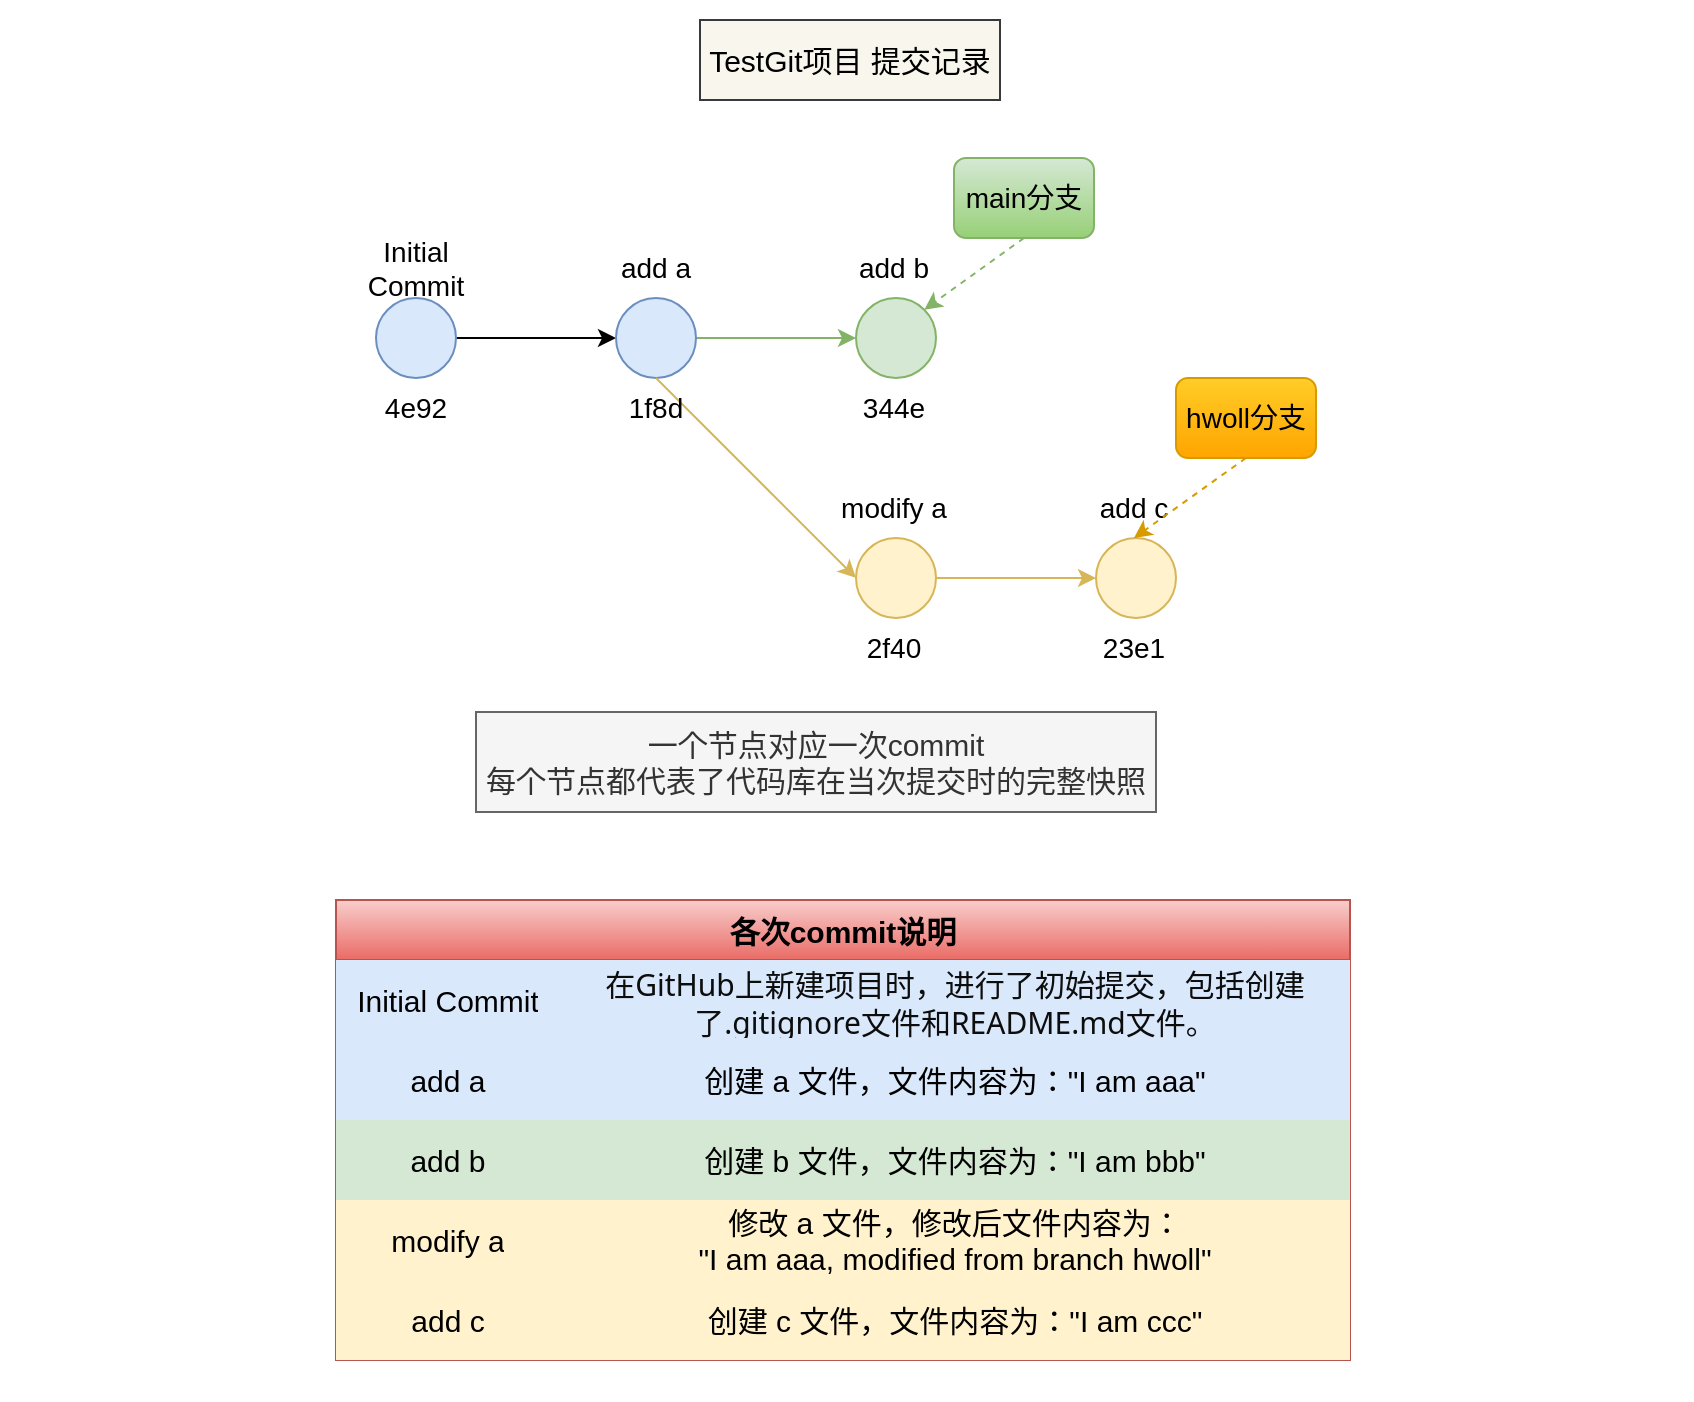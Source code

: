<mxfile>
    <diagram id="bHTJLvPFvvXJfZR5n1sB" name="Page-1">
        <mxGraphModel dx="785" dy="985" grid="0" gridSize="10" guides="1" tooltips="1" connect="1" arrows="1" fold="1" page="0" pageScale="1" pageWidth="850" pageHeight="1100" background="#ffffff" math="0" shadow="0">
            <root>
                <mxCell id="0"/>
                <mxCell id="1" parent="0"/>
                <mxCell id="11" style="edgeStyle=none;html=1;exitX=1;exitY=0.5;exitDx=0;exitDy=0;entryX=0;entryY=0.5;entryDx=0;entryDy=0;fontSize=14;" parent="1" source="2" target="5" edge="1">
                    <mxGeometry relative="1" as="geometry"/>
                </mxCell>
                <mxCell id="2" value="" style="ellipse;whiteSpace=wrap;html=1;aspect=fixed;fillColor=#dae8fc;strokeColor=#6c8ebf;fontSize=14;" parent="1" vertex="1">
                    <mxGeometry x="188" y="-1" width="40" height="40" as="geometry"/>
                </mxCell>
                <mxCell id="3" value="Initial Commit" style="text;html=1;strokeColor=none;fillColor=none;align=center;verticalAlign=middle;whiteSpace=wrap;rounded=0;fontSize=14;" parent="1" vertex="1">
                    <mxGeometry x="168" y="-31" width="80" height="30" as="geometry"/>
                </mxCell>
                <mxCell id="4" value="4e92" style="text;html=1;strokeColor=none;fillColor=none;align=center;verticalAlign=middle;whiteSpace=wrap;rounded=0;fontSize=14;" parent="1" vertex="1">
                    <mxGeometry x="178" y="39" width="60" height="30" as="geometry"/>
                </mxCell>
                <mxCell id="12" style="edgeStyle=none;html=1;exitX=1;exitY=0.5;exitDx=0;exitDy=0;entryX=0;entryY=0.5;entryDx=0;entryDy=0;fontSize=14;fillColor=#d5e8d4;strokeColor=#82b366;" parent="1" source="5" target="8" edge="1">
                    <mxGeometry relative="1" as="geometry"/>
                </mxCell>
                <mxCell id="5" value="" style="ellipse;whiteSpace=wrap;html=1;aspect=fixed;fillColor=#dae8fc;strokeColor=#6c8ebf;fontSize=14;" parent="1" vertex="1">
                    <mxGeometry x="308" y="-1" width="40" height="40" as="geometry"/>
                </mxCell>
                <mxCell id="6" value="add a" style="text;html=1;strokeColor=none;fillColor=none;align=center;verticalAlign=middle;whiteSpace=wrap;rounded=0;fontSize=14;" parent="1" vertex="1">
                    <mxGeometry x="288" y="-31" width="80" height="30" as="geometry"/>
                </mxCell>
                <mxCell id="24" style="edgeStyle=none;html=1;exitX=0.5;exitY=0;exitDx=0;exitDy=0;entryX=0;entryY=0.5;entryDx=0;entryDy=0;fontSize=14;fillColor=#fff2cc;strokeColor=#d6b656;" parent="1" source="7" target="17" edge="1">
                    <mxGeometry relative="1" as="geometry"/>
                </mxCell>
                <mxCell id="7" value="1f8d" style="text;html=1;strokeColor=none;fillColor=none;align=center;verticalAlign=middle;whiteSpace=wrap;rounded=0;fontSize=14;" parent="1" vertex="1">
                    <mxGeometry x="298" y="39" width="60" height="30" as="geometry"/>
                </mxCell>
                <mxCell id="8" value="" style="ellipse;whiteSpace=wrap;html=1;aspect=fixed;fillColor=#d5e8d4;strokeColor=#82b366;fontSize=14;" parent="1" vertex="1">
                    <mxGeometry x="428" y="-1" width="40" height="40" as="geometry"/>
                </mxCell>
                <mxCell id="9" value="add b" style="text;html=1;strokeColor=none;fillColor=none;align=center;verticalAlign=middle;whiteSpace=wrap;rounded=0;fontSize=14;" parent="1" vertex="1">
                    <mxGeometry x="407" y="-31" width="80" height="30" as="geometry"/>
                </mxCell>
                <mxCell id="10" value="344e" style="text;html=1;strokeColor=none;fillColor=none;align=center;verticalAlign=middle;whiteSpace=wrap;rounded=0;fontSize=14;" parent="1" vertex="1">
                    <mxGeometry x="417" y="39" width="60" height="30" as="geometry"/>
                </mxCell>
                <mxCell id="13" value="一个节点对应一次commit&lt;br style=&quot;font-size: 15px;&quot;&gt;每个节点都代表了代码库在当次提交时的完整快照" style="text;html=1;strokeColor=#666666;fillColor=#f5f5f5;align=center;verticalAlign=middle;whiteSpace=wrap;rounded=0;fontColor=#333333;fontSize=15;" parent="1" vertex="1">
                    <mxGeometry x="238" y="206" width="340" height="50" as="geometry"/>
                </mxCell>
                <mxCell id="23" style="edgeStyle=none;html=1;exitX=1;exitY=0.5;exitDx=0;exitDy=0;entryX=0;entryY=0.5;entryDx=0;entryDy=0;fontSize=14;fillColor=#fff2cc;strokeColor=#d6b656;" parent="1" source="17" target="20" edge="1">
                    <mxGeometry relative="1" as="geometry"/>
                </mxCell>
                <mxCell id="17" value="" style="ellipse;whiteSpace=wrap;html=1;aspect=fixed;fillColor=#fff2cc;strokeColor=#d6b656;fontSize=14;" parent="1" vertex="1">
                    <mxGeometry x="428" y="119" width="40" height="40" as="geometry"/>
                </mxCell>
                <mxCell id="18" value="modify a" style="text;html=1;strokeColor=none;fillColor=none;align=center;verticalAlign=middle;whiteSpace=wrap;rounded=0;fontSize=14;" parent="1" vertex="1">
                    <mxGeometry x="407" y="89" width="80" height="30" as="geometry"/>
                </mxCell>
                <mxCell id="19" value="2f40" style="text;html=1;strokeColor=none;fillColor=none;align=center;verticalAlign=middle;whiteSpace=wrap;rounded=0;fontSize=14;" parent="1" vertex="1">
                    <mxGeometry x="417" y="159" width="60" height="30" as="geometry"/>
                </mxCell>
                <mxCell id="20" value="" style="ellipse;whiteSpace=wrap;html=1;aspect=fixed;fillColor=#fff2cc;strokeColor=#d6b656;fontSize=14;" parent="1" vertex="1">
                    <mxGeometry x="548" y="119" width="40" height="40" as="geometry"/>
                </mxCell>
                <mxCell id="21" value="add c" style="text;html=1;strokeColor=none;fillColor=none;align=center;verticalAlign=middle;whiteSpace=wrap;rounded=0;fontSize=14;" parent="1" vertex="1">
                    <mxGeometry x="527" y="89" width="80" height="30" as="geometry"/>
                </mxCell>
                <mxCell id="22" value="23e1" style="text;html=1;strokeColor=none;fillColor=none;align=center;verticalAlign=middle;whiteSpace=wrap;rounded=0;fontSize=14;" parent="1" vertex="1">
                    <mxGeometry x="537" y="159" width="60" height="30" as="geometry"/>
                </mxCell>
                <mxCell id="27" style="edgeStyle=none;html=1;exitX=0.5;exitY=1;exitDx=0;exitDy=0;entryX=1;entryY=0;entryDx=0;entryDy=0;fontSize=14;fillColor=#d5e8d4;gradientColor=#97d077;strokeColor=#82b366;dashed=1;" parent="1" source="25" target="8" edge="1">
                    <mxGeometry relative="1" as="geometry"/>
                </mxCell>
                <mxCell id="25" value="main分支" style="rounded=1;whiteSpace=wrap;html=1;fontSize=14;fillColor=#d5e8d4;gradientColor=#97d077;strokeColor=#82b366;" parent="1" vertex="1">
                    <mxGeometry x="477" y="-71" width="70" height="40" as="geometry"/>
                </mxCell>
                <mxCell id="28" style="edgeStyle=none;html=1;exitX=0.5;exitY=1;exitDx=0;exitDy=0;entryX=0.5;entryY=1;entryDx=0;entryDy=0;fontSize=14;fillColor=#ffcd28;gradientColor=#ffa500;strokeColor=#d79b00;dashed=1;" parent="1" source="26" target="21" edge="1">
                    <mxGeometry relative="1" as="geometry"/>
                </mxCell>
                <mxCell id="26" value="hwoll分支" style="rounded=1;whiteSpace=wrap;html=1;fontSize=14;fillColor=#ffcd28;gradientColor=#ffa500;strokeColor=#d79b00;" parent="1" vertex="1">
                    <mxGeometry x="588" y="39" width="70" height="40" as="geometry"/>
                </mxCell>
                <mxCell id="29" value="TestGit项目 提交记录" style="rounded=0;whiteSpace=wrap;html=1;fontSize=15;fillColor=#f9f7ed;strokeColor=#36393d;" parent="1" vertex="1">
                    <mxGeometry x="350" y="-140" width="150" height="40" as="geometry"/>
                </mxCell>
                <mxCell id="30" value="" style="endArrow=none;html=1;dashed=1;fontSize=14;strokeColor=none;" parent="1" edge="1">
                    <mxGeometry width="50" height="50" relative="1" as="geometry">
                        <mxPoint x="5" y="549" as="sourcePoint"/>
                        <mxPoint x="845" y="549" as="targetPoint"/>
                    </mxGeometry>
                </mxCell>
                <mxCell id="32" value="" style="endArrow=none;html=1;dashed=1;fontSize=14;strokeColor=none;" parent="1" edge="1">
                    <mxGeometry width="50" height="50" relative="1" as="geometry">
                        <mxPoint y="-150" as="sourcePoint"/>
                        <mxPoint x="840" y="-150" as="targetPoint"/>
                    </mxGeometry>
                </mxCell>
                <mxCell id="45" value="各次commit说明" style="shape=table;startSize=30;container=1;collapsible=0;childLayout=tableLayout;fontStyle=1;align=center;labelBackgroundColor=none;fontSize=15;fillColor=#f8cecc;gradientColor=#ea6b66;strokeColor=#b85450;" vertex="1" parent="1">
                    <mxGeometry x="168" y="300" width="507" height="230" as="geometry"/>
                </mxCell>
                <mxCell id="46" value="" style="shape=tableRow;horizontal=0;startSize=0;swimlaneHead=0;swimlaneBody=0;top=0;left=0;bottom=0;right=0;collapsible=0;dropTarget=0;fillColor=none;points=[[0,0.5],[1,0.5]];portConstraint=eastwest;labelBackgroundColor=none;fontSize=14;" vertex="1" parent="45">
                    <mxGeometry y="30" width="507" height="40" as="geometry"/>
                </mxCell>
                <mxCell id="58" value="Initial Commit" style="shape=partialRectangle;html=1;whiteSpace=wrap;connectable=0;fillColor=#dae8fc;top=0;left=0;bottom=0;right=0;overflow=hidden;labelBackgroundColor=none;fontSize=15;strokeColor=#6c8ebf;" vertex="1" parent="46">
                    <mxGeometry width="112" height="40" as="geometry">
                        <mxRectangle width="112" height="40" as="alternateBounds"/>
                    </mxGeometry>
                </mxCell>
                <mxCell id="47" value="&lt;span style=&quot;color: rgb(13, 13, 13); font-family: Söhne, ui-sans-serif, system-ui, -apple-system, &amp;quot;Segoe UI&amp;quot;, Roboto, Ubuntu, Cantarell, &amp;quot;Noto Sans&amp;quot;, sans-serif, &amp;quot;Helvetica Neue&amp;quot;, Arial, &amp;quot;Apple Color Emoji&amp;quot;, &amp;quot;Segoe UI Emoji&amp;quot;, &amp;quot;Segoe UI Symbol&amp;quot;, &amp;quot;Noto Color Emoji&amp;quot;; caret-color: rgb(13, 13, 13); font-size: 15px;&quot;&gt;在GitHub上新建项目时，进行了初始提交，包括创建了.gitignore文件和README.md文件。&lt;/span&gt;" style="shape=partialRectangle;html=1;whiteSpace=wrap;connectable=0;fillColor=#dae8fc;top=0;left=0;bottom=0;right=0;overflow=hidden;labelBackgroundColor=none;fontSize=15;strokeColor=#6c8ebf;" vertex="1" parent="46">
                    <mxGeometry x="112" width="395" height="40" as="geometry">
                        <mxRectangle width="395" height="40" as="alternateBounds"/>
                    </mxGeometry>
                </mxCell>
                <mxCell id="50" value="" style="shape=tableRow;horizontal=0;startSize=0;swimlaneHead=0;swimlaneBody=0;top=0;left=0;bottom=0;right=0;collapsible=0;dropTarget=0;fillColor=none;points=[[0,0.5],[1,0.5]];portConstraint=eastwest;labelBackgroundColor=none;fontSize=14;" vertex="1" parent="45">
                    <mxGeometry y="70" width="507" height="40" as="geometry"/>
                </mxCell>
                <mxCell id="59" value="add a" style="shape=partialRectangle;html=1;whiteSpace=wrap;connectable=0;fillColor=#dae8fc;top=0;left=0;bottom=0;right=0;overflow=hidden;labelBackgroundColor=none;fontSize=15;strokeColor=#6c8ebf;" vertex="1" parent="50">
                    <mxGeometry width="112" height="40" as="geometry">
                        <mxRectangle width="112" height="40" as="alternateBounds"/>
                    </mxGeometry>
                </mxCell>
                <mxCell id="51" value="创建 a 文件，文件内容为：&quot;I am aaa&quot;" style="shape=partialRectangle;html=1;whiteSpace=wrap;connectable=0;fillColor=#dae8fc;top=0;left=0;bottom=0;right=0;overflow=hidden;labelBackgroundColor=none;fontSize=15;strokeColor=#6c8ebf;" vertex="1" parent="50">
                    <mxGeometry x="112" width="395" height="40" as="geometry">
                        <mxRectangle width="395" height="40" as="alternateBounds"/>
                    </mxGeometry>
                </mxCell>
                <mxCell id="67" style="shape=tableRow;horizontal=0;startSize=0;swimlaneHead=0;swimlaneBody=0;top=0;left=0;bottom=0;right=0;collapsible=0;dropTarget=0;fillColor=none;points=[[0,0.5],[1,0.5]];portConstraint=eastwest;labelBackgroundColor=none;fontSize=14;" vertex="1" parent="45">
                    <mxGeometry y="110" width="507" height="40" as="geometry"/>
                </mxCell>
                <mxCell id="68" value="add b" style="shape=partialRectangle;html=1;whiteSpace=wrap;connectable=0;fillColor=#d5e8d4;top=0;left=0;bottom=0;right=0;overflow=hidden;labelBackgroundColor=none;fontSize=15;strokeColor=#82b366;" vertex="1" parent="67">
                    <mxGeometry width="112" height="40" as="geometry">
                        <mxRectangle width="112" height="40" as="alternateBounds"/>
                    </mxGeometry>
                </mxCell>
                <mxCell id="69" value="创建 b 文件，文件内容为：&quot;I am bbb&quot;" style="shape=partialRectangle;html=1;whiteSpace=wrap;connectable=0;fillColor=#d5e8d4;top=0;left=0;bottom=0;right=0;overflow=hidden;labelBackgroundColor=none;fontSize=15;strokeColor=#82b366;" vertex="1" parent="67">
                    <mxGeometry x="112" width="395" height="40" as="geometry">
                        <mxRectangle width="395" height="40" as="alternateBounds"/>
                    </mxGeometry>
                </mxCell>
                <mxCell id="73" style="shape=tableRow;horizontal=0;startSize=0;swimlaneHead=0;swimlaneBody=0;top=0;left=0;bottom=0;right=0;collapsible=0;dropTarget=0;fillColor=none;points=[[0,0.5],[1,0.5]];portConstraint=eastwest;labelBackgroundColor=none;fontSize=14;" vertex="1" parent="45">
                    <mxGeometry y="150" width="507" height="40" as="geometry"/>
                </mxCell>
                <mxCell id="74" value="modify a" style="shape=partialRectangle;html=1;whiteSpace=wrap;connectable=0;fillColor=#fff2cc;top=0;left=0;bottom=0;right=0;overflow=hidden;labelBackgroundColor=none;fontSize=15;strokeColor=#d6b656;" vertex="1" parent="73">
                    <mxGeometry width="112" height="40" as="geometry">
                        <mxRectangle width="112" height="40" as="alternateBounds"/>
                    </mxGeometry>
                </mxCell>
                <mxCell id="75" value="修改 a 文件，修改后文件内容为：&lt;br style=&quot;font-size: 15px;&quot;&gt;&quot;I am aaa, modified from branch hwoll&quot;" style="shape=partialRectangle;html=1;whiteSpace=wrap;connectable=0;fillColor=#fff2cc;top=0;left=0;bottom=0;right=0;overflow=hidden;labelBackgroundColor=none;fontSize=15;strokeColor=#d6b656;" vertex="1" parent="73">
                    <mxGeometry x="112" width="395" height="40" as="geometry">
                        <mxRectangle width="395" height="40" as="alternateBounds"/>
                    </mxGeometry>
                </mxCell>
                <mxCell id="70" style="shape=tableRow;horizontal=0;startSize=0;swimlaneHead=0;swimlaneBody=0;top=0;left=0;bottom=0;right=0;collapsible=0;dropTarget=0;fillColor=none;points=[[0,0.5],[1,0.5]];portConstraint=eastwest;labelBackgroundColor=none;fontSize=14;" vertex="1" parent="45">
                    <mxGeometry y="190" width="507" height="40" as="geometry"/>
                </mxCell>
                <mxCell id="71" value="add c" style="shape=partialRectangle;html=1;whiteSpace=wrap;connectable=0;fillColor=#fff2cc;top=0;left=0;bottom=0;right=0;overflow=hidden;labelBackgroundColor=none;fontSize=15;strokeColor=#d6b656;" vertex="1" parent="70">
                    <mxGeometry width="112" height="40" as="geometry">
                        <mxRectangle width="112" height="40" as="alternateBounds"/>
                    </mxGeometry>
                </mxCell>
                <mxCell id="72" value="创建 c 文件，文件内容为：&quot;I am ccc&quot;" style="shape=partialRectangle;html=1;whiteSpace=wrap;connectable=0;fillColor=#fff2cc;top=0;left=0;bottom=0;right=0;overflow=hidden;labelBackgroundColor=none;fontSize=15;strokeColor=#d6b656;" vertex="1" parent="70">
                    <mxGeometry x="112" width="395" height="40" as="geometry">
                        <mxRectangle width="395" height="40" as="alternateBounds"/>
                    </mxGeometry>
                </mxCell>
            </root>
        </mxGraphModel>
    </diagram>
</mxfile>